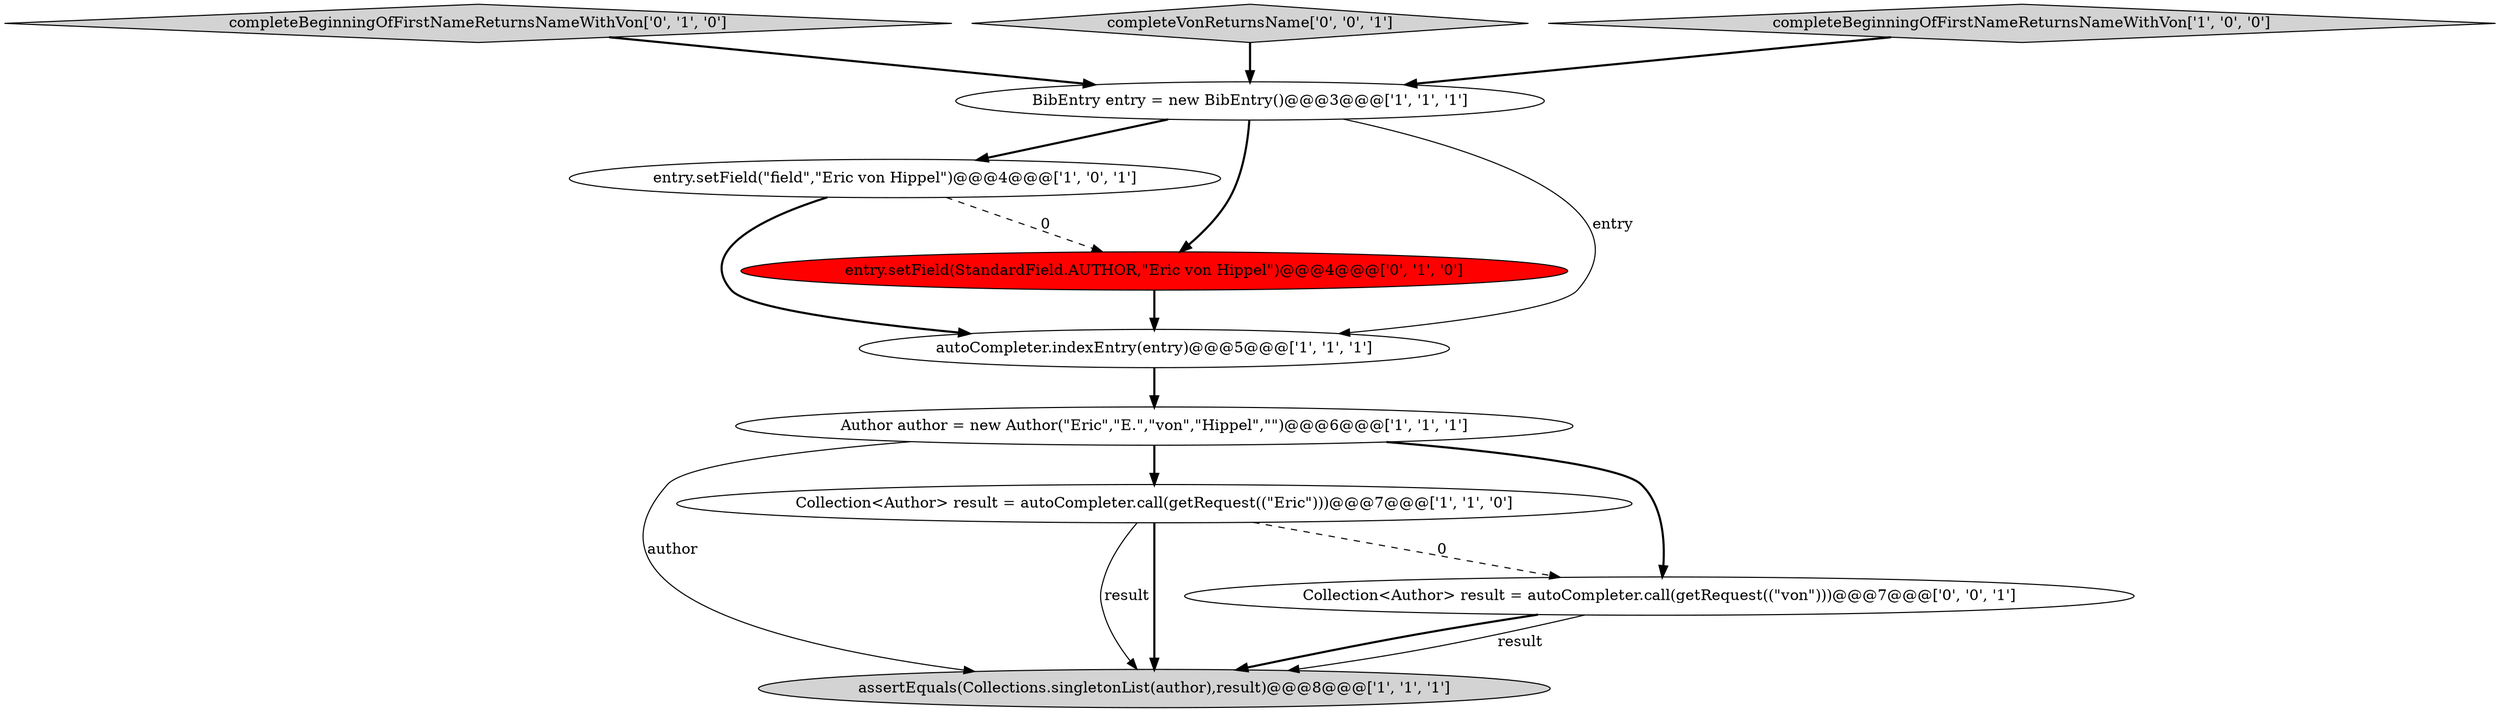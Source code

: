 digraph {
3 [style = filled, label = "Author author = new Author(\"Eric\",\"E.\",\"von\",\"Hippel\",\"\")@@@6@@@['1', '1', '1']", fillcolor = white, shape = ellipse image = "AAA0AAABBB1BBB"];
7 [style = filled, label = "entry.setField(StandardField.AUTHOR,\"Eric von Hippel\")@@@4@@@['0', '1', '0']", fillcolor = red, shape = ellipse image = "AAA1AAABBB2BBB"];
0 [style = filled, label = "Collection<Author> result = autoCompleter.call(getRequest((\"Eric\")))@@@7@@@['1', '1', '0']", fillcolor = white, shape = ellipse image = "AAA0AAABBB1BBB"];
5 [style = filled, label = "entry.setField(\"field\",\"Eric von Hippel\")@@@4@@@['1', '0', '1']", fillcolor = white, shape = ellipse image = "AAA0AAABBB1BBB"];
8 [style = filled, label = "completeBeginningOfFirstNameReturnsNameWithVon['0', '1', '0']", fillcolor = lightgray, shape = diamond image = "AAA0AAABBB2BBB"];
10 [style = filled, label = "completeVonReturnsName['0', '0', '1']", fillcolor = lightgray, shape = diamond image = "AAA0AAABBB3BBB"];
9 [style = filled, label = "Collection<Author> result = autoCompleter.call(getRequest((\"von\")))@@@7@@@['0', '0', '1']", fillcolor = white, shape = ellipse image = "AAA0AAABBB3BBB"];
4 [style = filled, label = "completeBeginningOfFirstNameReturnsNameWithVon['1', '0', '0']", fillcolor = lightgray, shape = diamond image = "AAA0AAABBB1BBB"];
1 [style = filled, label = "autoCompleter.indexEntry(entry)@@@5@@@['1', '1', '1']", fillcolor = white, shape = ellipse image = "AAA0AAABBB1BBB"];
6 [style = filled, label = "BibEntry entry = new BibEntry()@@@3@@@['1', '1', '1']", fillcolor = white, shape = ellipse image = "AAA0AAABBB1BBB"];
2 [style = filled, label = "assertEquals(Collections.singletonList(author),result)@@@8@@@['1', '1', '1']", fillcolor = lightgray, shape = ellipse image = "AAA0AAABBB1BBB"];
1->3 [style = bold, label=""];
3->9 [style = bold, label=""];
5->1 [style = bold, label=""];
6->5 [style = bold, label=""];
8->6 [style = bold, label=""];
7->1 [style = bold, label=""];
0->9 [style = dashed, label="0"];
9->2 [style = solid, label="result"];
5->7 [style = dashed, label="0"];
6->7 [style = bold, label=""];
3->2 [style = solid, label="author"];
4->6 [style = bold, label=""];
9->2 [style = bold, label=""];
10->6 [style = bold, label=""];
3->0 [style = bold, label=""];
6->1 [style = solid, label="entry"];
0->2 [style = bold, label=""];
0->2 [style = solid, label="result"];
}
